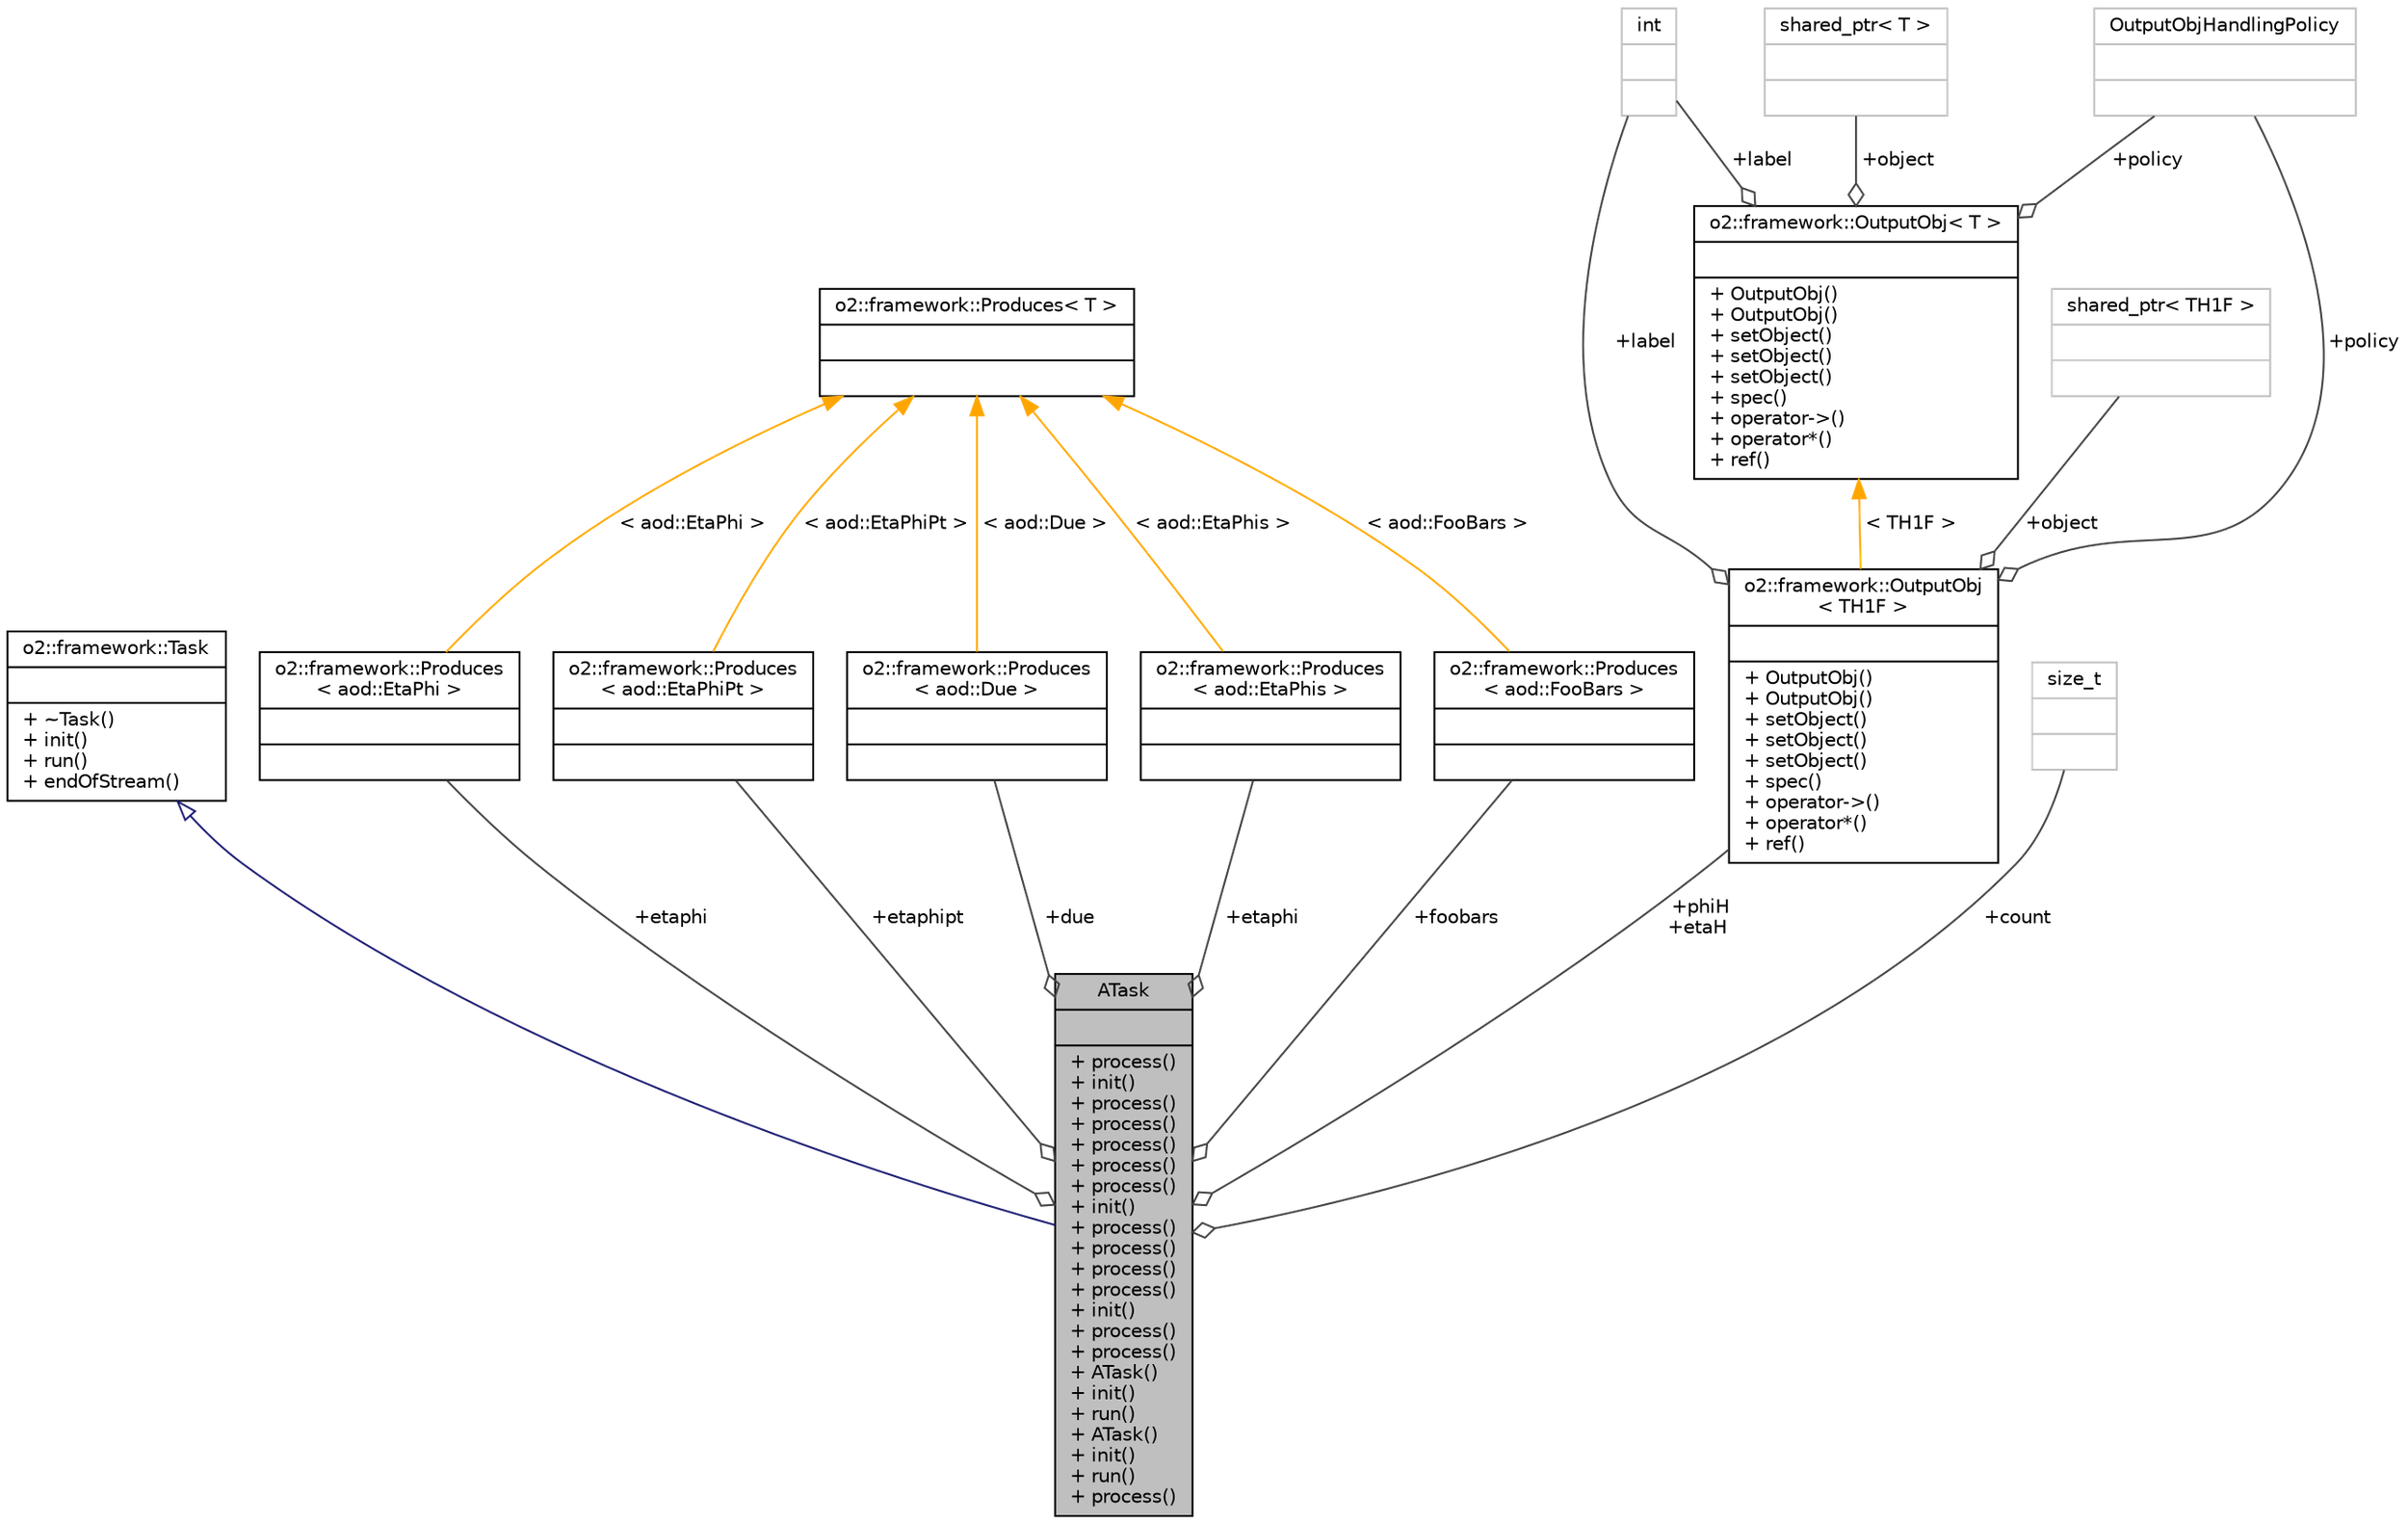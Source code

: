 digraph "ATask"
{
 // INTERACTIVE_SVG=YES
  bgcolor="transparent";
  edge [fontname="Helvetica",fontsize="10",labelfontname="Helvetica",labelfontsize="10"];
  node [fontname="Helvetica",fontsize="10",shape=record];
  Node2 [label="{ATask\n||+ process()\l+ init()\l+ process()\l+ process()\l+ process()\l+ process()\l+ process()\l+ init()\l+ process()\l+ process()\l+ process()\l+ process()\l+ init()\l+ process()\l+ process()\l+ ATask()\l+ init()\l+ run()\l+ ATask()\l+ init()\l+ run()\l+ process()\l}",height=0.2,width=0.4,color="black", fillcolor="grey75", style="filled", fontcolor="black"];
  Node3 -> Node2 [dir="back",color="midnightblue",fontsize="10",style="solid",arrowtail="onormal",fontname="Helvetica"];
  Node3 [label="{o2::framework::Task\n||+ ~Task()\l+ init()\l+ run()\l+ endOfStream()\l}",height=0.2,width=0.4,color="black",URL="$de/dac/classo2_1_1framework_1_1Task.html"];
  Node4 -> Node2 [color="grey25",fontsize="10",style="solid",label=" +etaphipt" ,arrowhead="odiamond",fontname="Helvetica"];
  Node4 [label="{o2::framework::Produces\l\< aod::EtaPhiPt \>\n||}",height=0.2,width=0.4,color="black",URL="$d6/d86/structo2_1_1framework_1_1Produces.html"];
  Node5 -> Node4 [dir="back",color="orange",fontsize="10",style="solid",label=" \< aod::EtaPhiPt \>" ,fontname="Helvetica"];
  Node5 [label="{o2::framework::Produces\< T \>\n||}",height=0.2,width=0.4,color="black",URL="$d6/d86/structo2_1_1framework_1_1Produces.html"];
  Node6 -> Node2 [color="grey25",fontsize="10",style="solid",label=" +due" ,arrowhead="odiamond",fontname="Helvetica"];
  Node6 [label="{o2::framework::Produces\l\< aod::Due \>\n||}",height=0.2,width=0.4,color="black",URL="$d6/d86/structo2_1_1framework_1_1Produces.html"];
  Node5 -> Node6 [dir="back",color="orange",fontsize="10",style="solid",label=" \< aod::Due \>" ,fontname="Helvetica"];
  Node7 -> Node2 [color="grey25",fontsize="10",style="solid",label=" +etaphi" ,arrowhead="odiamond",fontname="Helvetica"];
  Node7 [label="{o2::framework::Produces\l\< aod::EtaPhis \>\n||}",height=0.2,width=0.4,color="black",URL="$d6/d86/structo2_1_1framework_1_1Produces.html"];
  Node5 -> Node7 [dir="back",color="orange",fontsize="10",style="solid",label=" \< aod::EtaPhis \>" ,fontname="Helvetica"];
  Node8 -> Node2 [color="grey25",fontsize="10",style="solid",label=" +phiH\n+etaH" ,arrowhead="odiamond",fontname="Helvetica"];
  Node8 [label="{o2::framework::OutputObj\l\< TH1F \>\n||+ OutputObj()\l+ OutputObj()\l+ setObject()\l+ setObject()\l+ setObject()\l+ spec()\l+ operator-\>()\l+ operator*()\l+ ref()\l}",height=0.2,width=0.4,color="black",URL="$d4/d79/structo2_1_1framework_1_1OutputObj.html"];
  Node9 -> Node8 [color="grey25",fontsize="10",style="solid",label=" +policy" ,arrowhead="odiamond",fontname="Helvetica"];
  Node9 [label="{OutputObjHandlingPolicy\n||}",height=0.2,width=0.4,color="grey75"];
  Node10 -> Node8 [color="grey25",fontsize="10",style="solid",label=" +label" ,arrowhead="odiamond",fontname="Helvetica"];
  Node10 [label="{int\n||}",height=0.2,width=0.4,color="grey75"];
  Node11 -> Node8 [color="grey25",fontsize="10",style="solid",label=" +object" ,arrowhead="odiamond",fontname="Helvetica"];
  Node11 [label="{shared_ptr\< TH1F \>\n||}",height=0.2,width=0.4,color="grey75"];
  Node12 -> Node8 [dir="back",color="orange",fontsize="10",style="solid",label=" \< TH1F \>" ,fontname="Helvetica"];
  Node12 [label="{o2::framework::OutputObj\< T \>\n||+ OutputObj()\l+ OutputObj()\l+ setObject()\l+ setObject()\l+ setObject()\l+ spec()\l+ operator-\>()\l+ operator*()\l+ ref()\l}",height=0.2,width=0.4,color="black",URL="$d4/d79/structo2_1_1framework_1_1OutputObj.html"];
  Node9 -> Node12 [color="grey25",fontsize="10",style="solid",label=" +policy" ,arrowhead="odiamond",fontname="Helvetica"];
  Node10 -> Node12 [color="grey25",fontsize="10",style="solid",label=" +label" ,arrowhead="odiamond",fontname="Helvetica"];
  Node13 -> Node12 [color="grey25",fontsize="10",style="solid",label=" +object" ,arrowhead="odiamond",fontname="Helvetica"];
  Node13 [label="{shared_ptr\< T \>\n||}",height=0.2,width=0.4,color="grey75"];
  Node14 -> Node2 [color="grey25",fontsize="10",style="solid",label=" +foobars" ,arrowhead="odiamond",fontname="Helvetica"];
  Node14 [label="{o2::framework::Produces\l\< aod::FooBars \>\n||}",height=0.2,width=0.4,color="black",URL="$d6/d86/structo2_1_1framework_1_1Produces.html"];
  Node5 -> Node14 [dir="back",color="orange",fontsize="10",style="solid",label=" \< aod::FooBars \>" ,fontname="Helvetica"];
  Node15 -> Node2 [color="grey25",fontsize="10",style="solid",label=" +count" ,arrowhead="odiamond",fontname="Helvetica"];
  Node15 [label="{size_t\n||}",height=0.2,width=0.4,color="grey75"];
  Node16 -> Node2 [color="grey25",fontsize="10",style="solid",label=" +etaphi" ,arrowhead="odiamond",fontname="Helvetica"];
  Node16 [label="{o2::framework::Produces\l\< aod::EtaPhi \>\n||}",height=0.2,width=0.4,color="black",URL="$d6/d86/structo2_1_1framework_1_1Produces.html"];
  Node5 -> Node16 [dir="back",color="orange",fontsize="10",style="solid",label=" \< aod::EtaPhi \>" ,fontname="Helvetica"];
}
